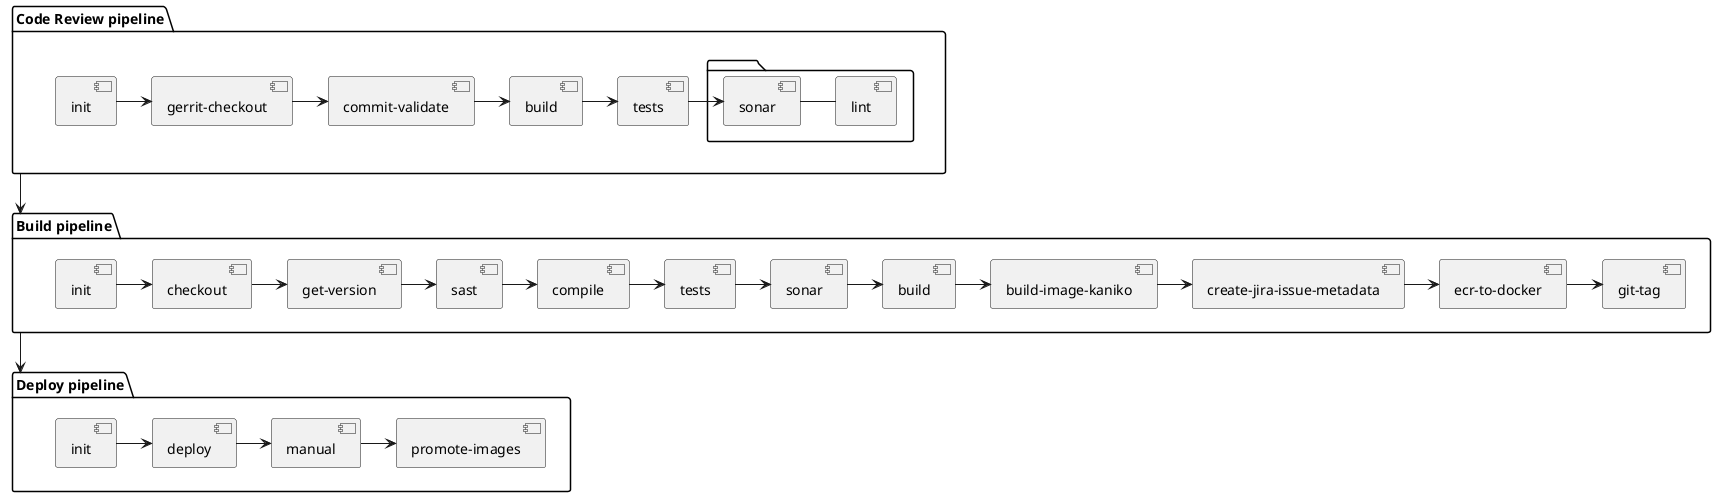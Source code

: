 @startuml
package "Code Review pipeline" as 1 {
[init] as i
[gerrit-checkout]
[commit-validate]
[build] as b
[tests] as t
package {
[sonar] as s
[lint]
}

i->[gerrit-checkout]
[gerrit-checkout]->[commit-validate]
[commit-validate]->b
b->t
t->s
s-[lint]
}


package "Build pipeline" as 2 {
[init] as i1
[checkout]
[get-version]
[compile]
[tests] as t1
[sonar] as s1
[build] as b1
[build-image-kaniko]
[create-jira-issue-metadata]
[ecr-to-docker]
[git-tag]

i1->[checkout]
[checkout]->[get-version]
[get-version]->[sast]
[sast]->[compile]
[compile]->t1
t1->s1
s1->b1
b1->[build-image-kaniko]
[build-image-kaniko]->[create-jira-issue-metadata]
[create-jira-issue-metadata]->[ecr-to-docker]
[ecr-to-docker]->[git-tag]
}

package "Deploy pipeline" as 3 {
[init] as i2
i2->[deploy]
[deploy]->[manual]
[manual]->[promote-images]
}

1 -down->2
2 -down->3
@enduml